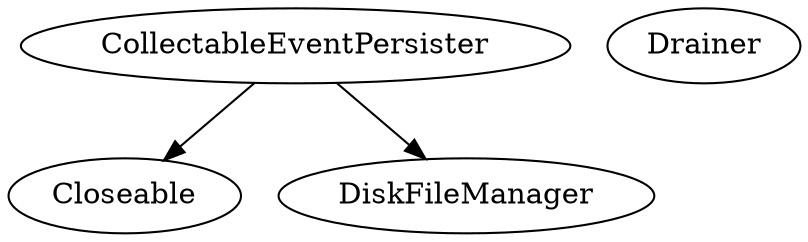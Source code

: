 digraph G {
    CollectableEventPersister -> Closeable
    CollectableEventPersister -> DiskFileManager
    Drainer
}
